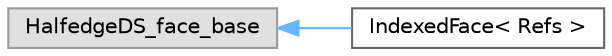 digraph "Graphical Class Hierarchy"
{
 // LATEX_PDF_SIZE
  bgcolor="transparent";
  edge [fontname=Helvetica,fontsize=10,labelfontname=Helvetica,labelfontsize=10];
  node [fontname=Helvetica,fontsize=10,shape=box,height=0.2,width=0.4];
  rankdir="LR";
  Node0 [id="Node000000",label="HalfedgeDS_face_base",height=0.2,width=0.4,color="grey60", fillcolor="#E0E0E0", style="filled",tooltip=" "];
  Node0 -> Node1 [id="edge4758_Node000000_Node000001",dir="back",color="steelblue1",style="solid",tooltip=" "];
  Node1 [id="Node000001",label="IndexedFace\< Refs \>",height=0.2,width=0.4,color="grey40", fillcolor="white", style="filled",URL="$structIndexedFace.html",tooltip=" "];
}
